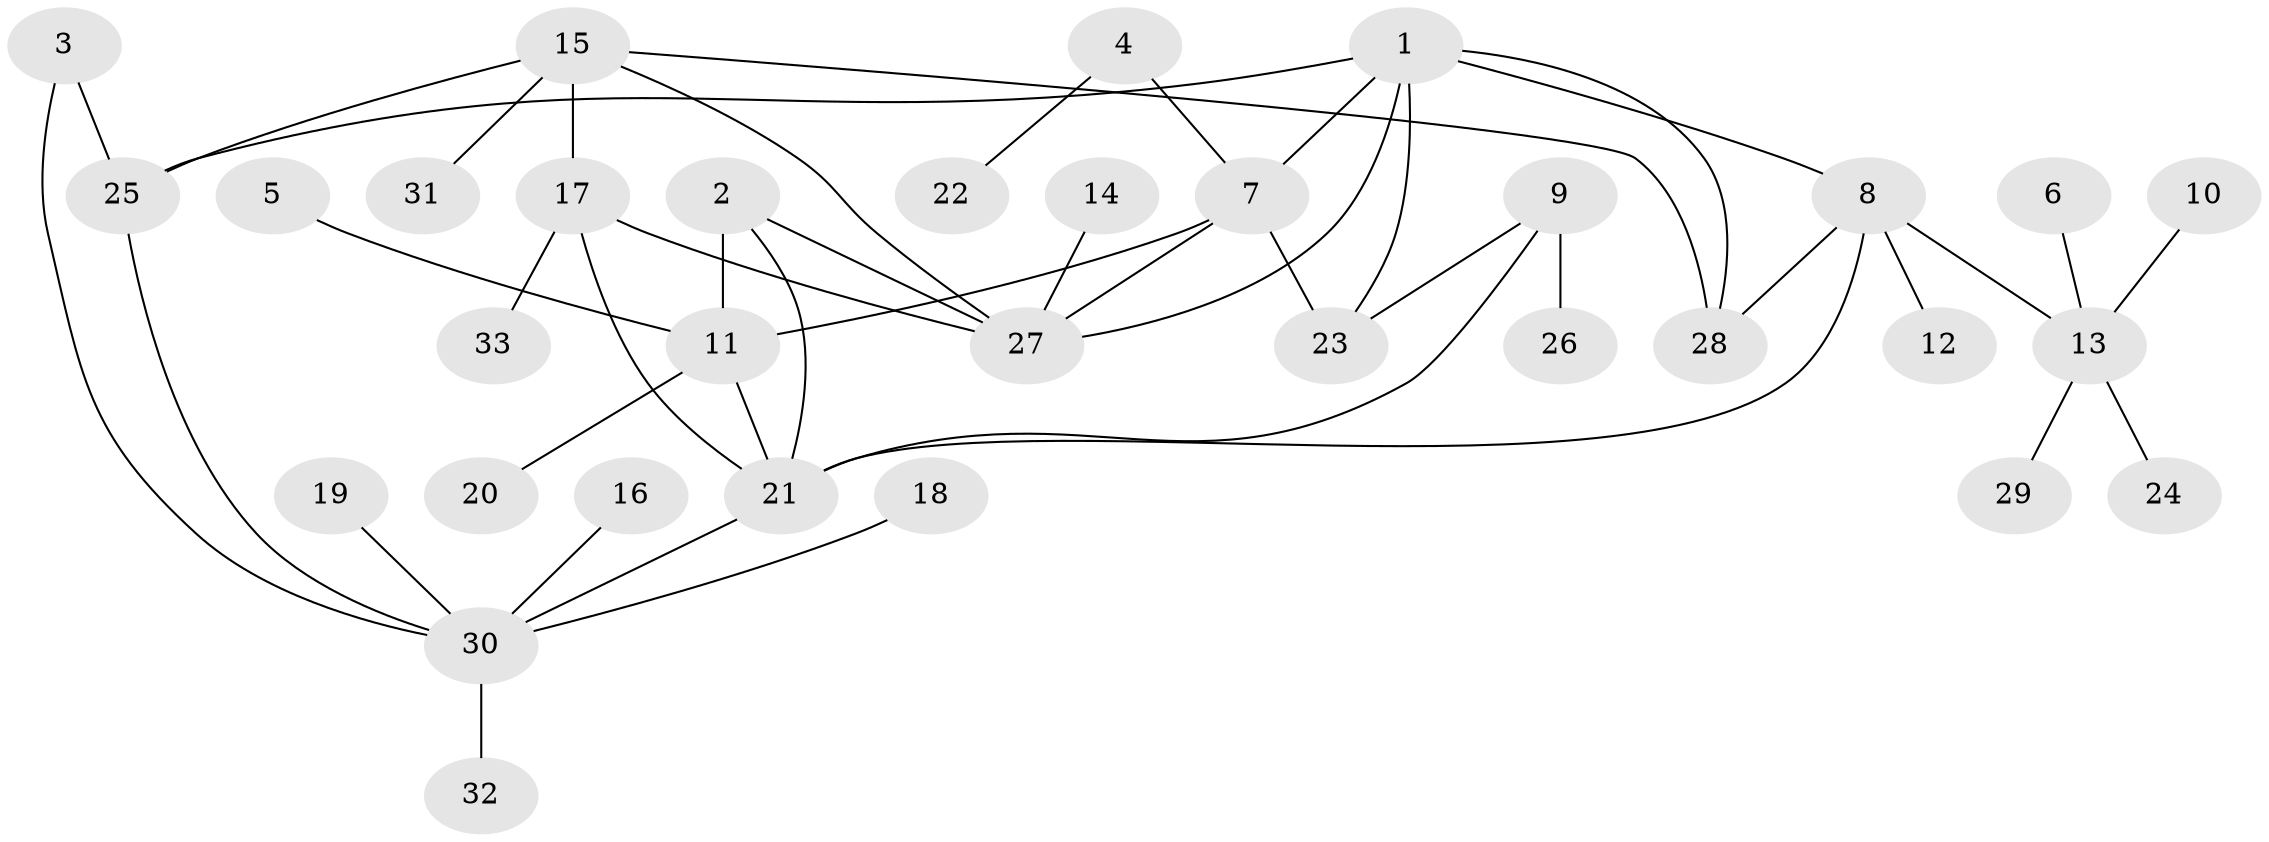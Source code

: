 // original degree distribution, {7: 0.07692307692307693, 4: 0.046153846153846156, 3: 0.07692307692307693, 5: 0.03076923076923077, 8: 0.03076923076923077, 2: 0.16923076923076924, 9: 0.015384615384615385, 1: 0.5384615384615384, 6: 0.015384615384615385}
// Generated by graph-tools (version 1.1) at 2025/02/03/09/25 03:02:43]
// undirected, 33 vertices, 45 edges
graph export_dot {
graph [start="1"]
  node [color=gray90,style=filled];
  1;
  2;
  3;
  4;
  5;
  6;
  7;
  8;
  9;
  10;
  11;
  12;
  13;
  14;
  15;
  16;
  17;
  18;
  19;
  20;
  21;
  22;
  23;
  24;
  25;
  26;
  27;
  28;
  29;
  30;
  31;
  32;
  33;
  1 -- 7 [weight=1.0];
  1 -- 8 [weight=2.0];
  1 -- 23 [weight=1.0];
  1 -- 25 [weight=2.0];
  1 -- 27 [weight=1.0];
  1 -- 28 [weight=1.0];
  2 -- 11 [weight=1.0];
  2 -- 21 [weight=1.0];
  2 -- 27 [weight=1.0];
  3 -- 25 [weight=1.0];
  3 -- 30 [weight=1.0];
  4 -- 7 [weight=1.0];
  4 -- 22 [weight=1.0];
  5 -- 11 [weight=1.0];
  6 -- 13 [weight=1.0];
  7 -- 11 [weight=2.0];
  7 -- 23 [weight=1.0];
  7 -- 27 [weight=1.0];
  8 -- 12 [weight=1.0];
  8 -- 13 [weight=1.0];
  8 -- 21 [weight=1.0];
  8 -- 28 [weight=1.0];
  9 -- 21 [weight=1.0];
  9 -- 23 [weight=1.0];
  9 -- 26 [weight=1.0];
  10 -- 13 [weight=1.0];
  11 -- 20 [weight=1.0];
  11 -- 21 [weight=1.0];
  13 -- 24 [weight=1.0];
  13 -- 29 [weight=1.0];
  14 -- 27 [weight=1.0];
  15 -- 17 [weight=1.0];
  15 -- 25 [weight=1.0];
  15 -- 27 [weight=1.0];
  15 -- 28 [weight=1.0];
  15 -- 31 [weight=1.0];
  16 -- 30 [weight=1.0];
  17 -- 21 [weight=1.0];
  17 -- 27 [weight=1.0];
  17 -- 33 [weight=1.0];
  18 -- 30 [weight=1.0];
  19 -- 30 [weight=1.0];
  21 -- 30 [weight=1.0];
  25 -- 30 [weight=1.0];
  30 -- 32 [weight=1.0];
}
